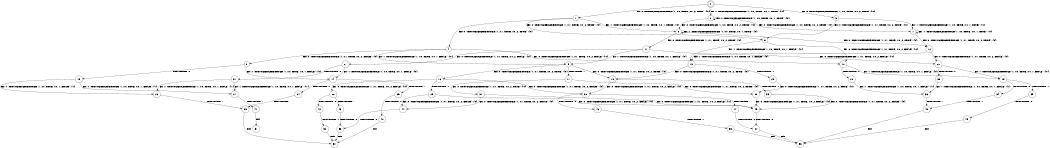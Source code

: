digraph BCG {
size = "7, 10.5";
center = TRUE;
node [shape = circle];
0 [peripheries = 2];
0 -> 1 [label = "EX !0 !ATOMIC_EXCH_BRANCH (1, +0, TRUE, +0, 2, TRUE) !{0}"];
0 -> 2 [label = "EX !1 !ATOMIC_EXCH_BRANCH (1, +0, TRUE, +0, 1, TRUE) !{0}"];
0 -> 3 [label = "EX !0 !ATOMIC_EXCH_BRANCH (1, +0, TRUE, +0, 2, TRUE) !{0}"];
1 -> 4 [label = "EX !0 !ATOMIC_EXCH_BRANCH (1, +1, TRUE, +0, 2, TRUE) !{0}"];
1 -> 5 [label = "EX !1 !ATOMIC_EXCH_BRANCH (1, +0, TRUE, +0, 1, TRUE) !{0}"];
1 -> 6 [label = "EX !0 !ATOMIC_EXCH_BRANCH (1, +1, TRUE, +0, 2, TRUE) !{0}"];
2 -> 2 [label = "EX !1 !ATOMIC_EXCH_BRANCH (1, +0, TRUE, +0, 1, TRUE) !{0}"];
2 -> 5 [label = "EX !0 !ATOMIC_EXCH_BRANCH (1, +0, TRUE, +0, 2, TRUE) !{0}"];
2 -> 7 [label = "EX !0 !ATOMIC_EXCH_BRANCH (1, +0, TRUE, +0, 2, TRUE) !{0}"];
3 -> 7 [label = "EX !1 !ATOMIC_EXCH_BRANCH (1, +0, TRUE, +0, 1, TRUE) !{0}"];
3 -> 6 [label = "EX !0 !ATOMIC_EXCH_BRANCH (1, +1, TRUE, +0, 2, TRUE) !{0}"];
4 -> 8 [label = "EX !0 !ATOMIC_EXCH_BRANCH (1, +1, TRUE, +0, 2, FALSE) !{0}"];
4 -> 9 [label = "EX !1 !ATOMIC_EXCH_BRANCH (1, +0, TRUE, +0, 1, FALSE) !{0}"];
4 -> 10 [label = "EX !0 !ATOMIC_EXCH_BRANCH (1, +1, TRUE, +0, 2, FALSE) !{0}"];
5 -> 11 [label = "EX !0 !ATOMIC_EXCH_BRANCH (1, +1, TRUE, +0, 2, TRUE) !{0}"];
5 -> 5 [label = "EX !1 !ATOMIC_EXCH_BRANCH (1, +0, TRUE, +0, 1, TRUE) !{0}"];
5 -> 12 [label = "EX !0 !ATOMIC_EXCH_BRANCH (1, +1, TRUE, +0, 2, TRUE) !{0}"];
6 -> 13 [label = "EX !1 !ATOMIC_EXCH_BRANCH (1, +0, TRUE, +0, 1, FALSE) !{0}"];
6 -> 10 [label = "EX !0 !ATOMIC_EXCH_BRANCH (1, +1, TRUE, +0, 2, FALSE) !{0}"];
7 -> 7 [label = "EX !1 !ATOMIC_EXCH_BRANCH (1, +0, TRUE, +0, 1, TRUE) !{0}"];
7 -> 12 [label = "EX !0 !ATOMIC_EXCH_BRANCH (1, +1, TRUE, +0, 2, TRUE) !{0}"];
8 -> 14 [label = "EX !1 !ATOMIC_EXCH_BRANCH (1, +0, TRUE, +0, 1, FALSE) !{0}"];
8 -> 15 [label = "TERMINATE !0"];
9 -> 16 [label = "EX !0 !ATOMIC_EXCH_BRANCH (1, +1, TRUE, +0, 2, TRUE) !{0}"];
9 -> 17 [label = "TERMINATE !1"];
9 -> 18 [label = "EX !0 !ATOMIC_EXCH_BRANCH (1, +1, TRUE, +0, 2, TRUE) !{0}"];
10 -> 19 [label = "EX !1 !ATOMIC_EXCH_BRANCH (1, +0, TRUE, +0, 1, FALSE) !{0}"];
10 -> 20 [label = "TERMINATE !0"];
11 -> 21 [label = "EX !0 !ATOMIC_EXCH_BRANCH (1, +1, TRUE, +0, 2, FALSE) !{0}"];
11 -> 9 [label = "EX !1 !ATOMIC_EXCH_BRANCH (1, +0, TRUE, +0, 1, FALSE) !{0}"];
11 -> 22 [label = "EX !0 !ATOMIC_EXCH_BRANCH (1, +1, TRUE, +0, 2, FALSE) !{0}"];
12 -> 13 [label = "EX !1 !ATOMIC_EXCH_BRANCH (1, +0, TRUE, +0, 1, FALSE) !{0}"];
12 -> 22 [label = "EX !0 !ATOMIC_EXCH_BRANCH (1, +1, TRUE, +0, 2, FALSE) !{0}"];
13 -> 23 [label = "TERMINATE !1"];
13 -> 18 [label = "EX !0 !ATOMIC_EXCH_BRANCH (1, +1, TRUE, +0, 2, TRUE) !{0}"];
14 -> 24 [label = "TERMINATE !0"];
14 -> 25 [label = "TERMINATE !1"];
15 -> 26 [label = "EX !1 !ATOMIC_EXCH_BRANCH (1, +0, TRUE, +0, 1, FALSE) !{1}"];
15 -> 27 [label = "EX !1 !ATOMIC_EXCH_BRANCH (1, +0, TRUE, +0, 1, FALSE) !{1}"];
16 -> 28 [label = "EX !0 !ATOMIC_EXCH_BRANCH (1, +1, TRUE, +0, 2, FALSE) !{0}"];
16 -> 29 [label = "TERMINATE !1"];
16 -> 30 [label = "EX !0 !ATOMIC_EXCH_BRANCH (1, +1, TRUE, +0, 2, FALSE) !{0}"];
17 -> 31 [label = "EX !0 !ATOMIC_EXCH_BRANCH (1, +1, TRUE, +0, 2, TRUE) !{0}"];
17 -> 32 [label = "EX !0 !ATOMIC_EXCH_BRANCH (1, +1, TRUE, +0, 2, TRUE) !{0}"];
18 -> 33 [label = "TERMINATE !1"];
18 -> 30 [label = "EX !0 !ATOMIC_EXCH_BRANCH (1, +1, TRUE, +0, 2, FALSE) !{0}"];
19 -> 34 [label = "TERMINATE !0"];
19 -> 35 [label = "TERMINATE !1"];
20 -> 36 [label = "EX !1 !ATOMIC_EXCH_BRANCH (1, +0, TRUE, +0, 1, FALSE) !{1}"];
21 -> 14 [label = "EX !1 !ATOMIC_EXCH_BRANCH (1, +0, TRUE, +0, 1, FALSE) !{0}"];
21 -> 37 [label = "TERMINATE !0"];
22 -> 19 [label = "EX !1 !ATOMIC_EXCH_BRANCH (1, +0, TRUE, +0, 1, FALSE) !{0}"];
22 -> 38 [label = "TERMINATE !0"];
23 -> 32 [label = "EX !0 !ATOMIC_EXCH_BRANCH (1, +1, TRUE, +0, 2, TRUE) !{0}"];
24 -> 39 [label = "TERMINATE !1"];
25 -> 40 [label = "TERMINATE !0"];
26 -> 39 [label = "TERMINATE !1"];
27 -> 41 [label = "TERMINATE !1"];
28 -> 42 [label = "TERMINATE !0"];
28 -> 43 [label = "TERMINATE !1"];
29 -> 44 [label = "EX !0 !ATOMIC_EXCH_BRANCH (1, +1, TRUE, +0, 2, FALSE) !{0}"];
29 -> 45 [label = "EX !0 !ATOMIC_EXCH_BRANCH (1, +1, TRUE, +0, 2, FALSE) !{0}"];
30 -> 46 [label = "TERMINATE !0"];
30 -> 47 [label = "TERMINATE !1"];
31 -> 44 [label = "EX !0 !ATOMIC_EXCH_BRANCH (1, +1, TRUE, +0, 2, FALSE) !{0}"];
31 -> 45 [label = "EX !0 !ATOMIC_EXCH_BRANCH (1, +1, TRUE, +0, 2, FALSE) !{0}"];
32 -> 45 [label = "EX !0 !ATOMIC_EXCH_BRANCH (1, +1, TRUE, +0, 2, FALSE) !{0}"];
33 -> 45 [label = "EX !0 !ATOMIC_EXCH_BRANCH (1, +1, TRUE, +0, 2, FALSE) !{0}"];
34 -> 48 [label = "TERMINATE !1"];
35 -> 49 [label = "TERMINATE !0"];
36 -> 48 [label = "TERMINATE !1"];
37 -> 26 [label = "EX !1 !ATOMIC_EXCH_BRANCH (1, +0, TRUE, +0, 1, FALSE) !{1}"];
37 -> 27 [label = "EX !1 !ATOMIC_EXCH_BRANCH (1, +0, TRUE, +0, 1, FALSE) !{1}"];
38 -> 36 [label = "EX !1 !ATOMIC_EXCH_BRANCH (1, +0, TRUE, +0, 1, FALSE) !{1}"];
39 -> 50 [label = "exit"];
40 -> 50 [label = "exit"];
41 -> 51 [label = "exit"];
42 -> 52 [label = "TERMINATE !1"];
43 -> 53 [label = "TERMINATE !0"];
44 -> 53 [label = "TERMINATE !0"];
45 -> 54 [label = "TERMINATE !0"];
46 -> 55 [label = "TERMINATE !1"];
47 -> 54 [label = "TERMINATE !0"];
48 -> 56 [label = "exit"];
49 -> 56 [label = "exit"];
52 -> 50 [label = "exit"];
53 -> 50 [label = "exit"];
54 -> 56 [label = "exit"];
55 -> 56 [label = "exit"];
}
